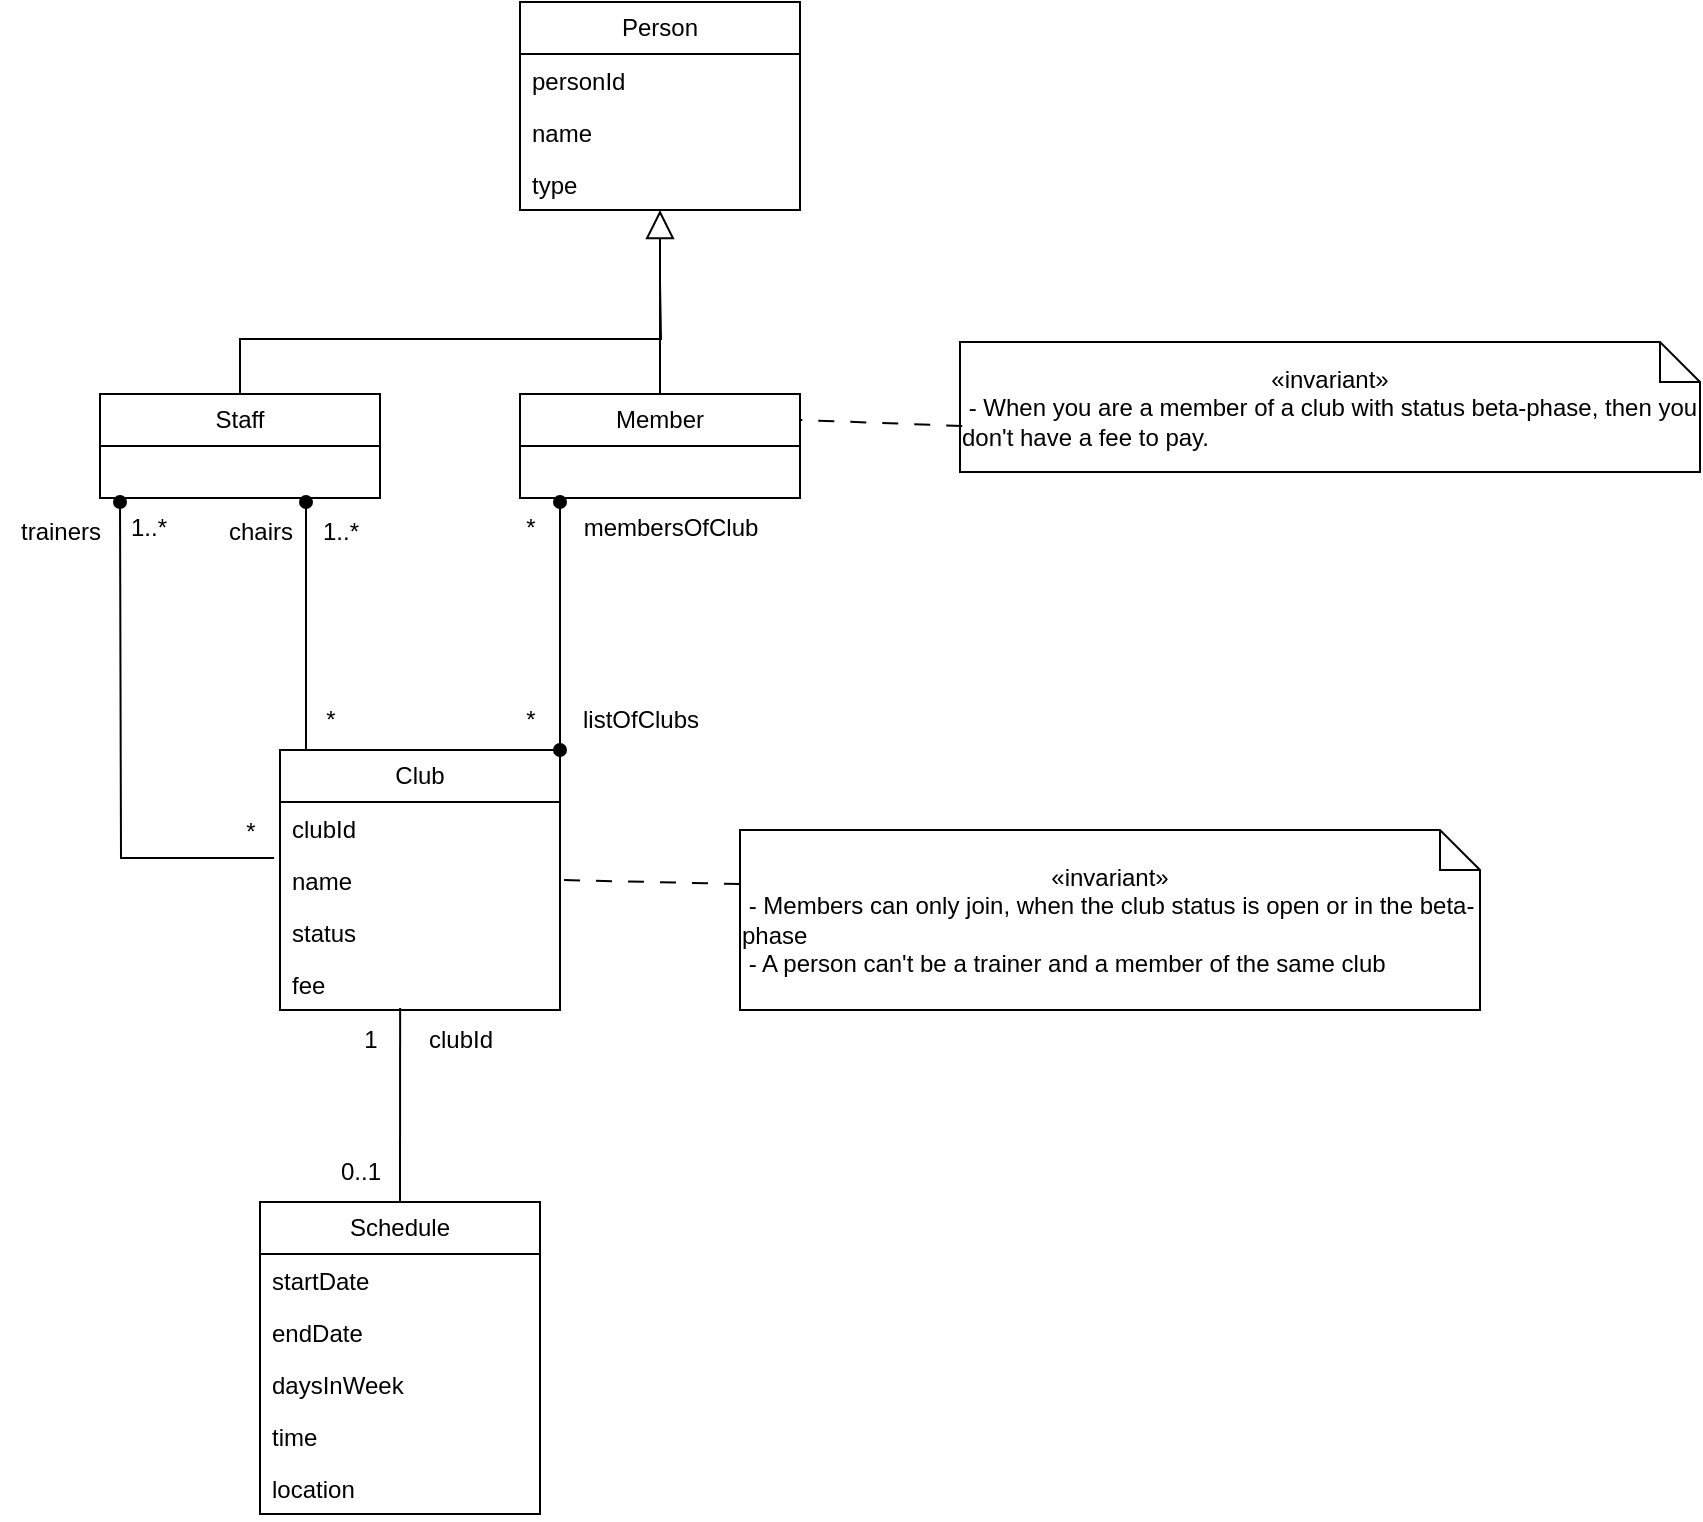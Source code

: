 <mxfile version="21.4.0" type="device">
  <diagram name="Seite-1" id="PuUvwu1YvjgNKgVuXKM4">
    <mxGraphModel dx="2261" dy="1876" grid="1" gridSize="10" guides="1" tooltips="1" connect="1" arrows="1" fold="1" page="1" pageScale="1" pageWidth="827" pageHeight="1169" math="0" shadow="0">
      <root>
        <mxCell id="0" />
        <mxCell id="1" parent="0" />
        <mxCell id="EMkJ6KNOxDelHF8I2zOZ-5" value="" style="edgeStyle=orthogonalEdgeStyle;rounded=0;orthogonalLoop=1;jettySize=auto;html=1;endArrow=block;endFill=0;endSize=12;exitX=0.5;exitY=0;exitDx=0;exitDy=0;" parent="1" source="9dghq6FsNL-RzNGUjoit-1" target="EMkJ6KNOxDelHF8I2zOZ-1" edge="1">
          <mxGeometry relative="1" as="geometry" />
        </mxCell>
        <mxCell id="9dghq6FsNL-RzNGUjoit-1" value="Member" style="swimlane;fontStyle=0;childLayout=stackLayout;horizontal=1;startSize=26;fillColor=none;horizontalStack=0;resizeParent=1;resizeParentMax=0;resizeLast=0;collapsible=1;marginBottom=0;whiteSpace=wrap;html=1;" parent="1" vertex="1">
          <mxGeometry x="100" y="46" width="140" height="52" as="geometry" />
        </mxCell>
        <mxCell id="9dghq6FsNL-RzNGUjoit-5" value="Club" style="swimlane;fontStyle=0;childLayout=stackLayout;horizontal=1;startSize=26;fillColor=none;horizontalStack=0;resizeParent=1;resizeParentMax=0;resizeLast=0;collapsible=1;marginBottom=0;whiteSpace=wrap;html=1;" parent="1" vertex="1">
          <mxGeometry x="-20" y="224" width="140" height="130" as="geometry" />
        </mxCell>
        <mxCell id="9dghq6FsNL-RzNGUjoit-6" value="clubId" style="text;strokeColor=none;fillColor=none;align=left;verticalAlign=top;spacingLeft=4;spacingRight=4;overflow=hidden;rotatable=0;points=[[0,0.5],[1,0.5]];portConstraint=eastwest;whiteSpace=wrap;html=1;" parent="9dghq6FsNL-RzNGUjoit-5" vertex="1">
          <mxGeometry y="26" width="140" height="26" as="geometry" />
        </mxCell>
        <mxCell id="9dghq6FsNL-RzNGUjoit-7" value="name" style="text;strokeColor=none;fillColor=none;align=left;verticalAlign=top;spacingLeft=4;spacingRight=4;overflow=hidden;rotatable=0;points=[[0,0.5],[1,0.5]];portConstraint=eastwest;whiteSpace=wrap;html=1;" parent="9dghq6FsNL-RzNGUjoit-5" vertex="1">
          <mxGeometry y="52" width="140" height="26" as="geometry" />
        </mxCell>
        <mxCell id="9dghq6FsNL-RzNGUjoit-8" value="status" style="text;strokeColor=none;fillColor=none;align=left;verticalAlign=top;spacingLeft=4;spacingRight=4;overflow=hidden;rotatable=0;points=[[0,0.5],[1,0.5]];portConstraint=eastwest;whiteSpace=wrap;html=1;" parent="9dghq6FsNL-RzNGUjoit-5" vertex="1">
          <mxGeometry y="78" width="140" height="26" as="geometry" />
        </mxCell>
        <mxCell id="9dghq6FsNL-RzNGUjoit-19" value="fee" style="text;strokeColor=none;fillColor=none;align=left;verticalAlign=top;spacingLeft=4;spacingRight=4;overflow=hidden;rotatable=0;points=[[0,0.5],[1,0.5]];portConstraint=eastwest;whiteSpace=wrap;html=1;" parent="9dghq6FsNL-RzNGUjoit-5" vertex="1">
          <mxGeometry y="104" width="140" height="26" as="geometry" />
        </mxCell>
        <mxCell id="9dghq6FsNL-RzNGUjoit-9" value="Schedule" style="swimlane;fontStyle=0;childLayout=stackLayout;horizontal=1;startSize=26;fillColor=none;horizontalStack=0;resizeParent=1;resizeParentMax=0;resizeLast=0;collapsible=1;marginBottom=0;whiteSpace=wrap;html=1;" parent="1" vertex="1">
          <mxGeometry x="-30" y="450" width="140" height="156" as="geometry" />
        </mxCell>
        <mxCell id="9dghq6FsNL-RzNGUjoit-10" value="startDate" style="text;strokeColor=none;fillColor=none;align=left;verticalAlign=top;spacingLeft=4;spacingRight=4;overflow=hidden;rotatable=0;points=[[0,0.5],[1,0.5]];portConstraint=eastwest;whiteSpace=wrap;html=1;" parent="9dghq6FsNL-RzNGUjoit-9" vertex="1">
          <mxGeometry y="26" width="140" height="26" as="geometry" />
        </mxCell>
        <mxCell id="nvKo09IDnFG-mJRPMklA-1" value="endDate" style="text;strokeColor=none;fillColor=none;align=left;verticalAlign=top;spacingLeft=4;spacingRight=4;overflow=hidden;rotatable=0;points=[[0,0.5],[1,0.5]];portConstraint=eastwest;whiteSpace=wrap;html=1;" parent="9dghq6FsNL-RzNGUjoit-9" vertex="1">
          <mxGeometry y="52" width="140" height="26" as="geometry" />
        </mxCell>
        <mxCell id="9dghq6FsNL-RzNGUjoit-11" value="daysInWeek" style="text;strokeColor=none;fillColor=none;align=left;verticalAlign=top;spacingLeft=4;spacingRight=4;overflow=hidden;rotatable=0;points=[[0,0.5],[1,0.5]];portConstraint=eastwest;whiteSpace=wrap;html=1;" parent="9dghq6FsNL-RzNGUjoit-9" vertex="1">
          <mxGeometry y="78" width="140" height="26" as="geometry" />
        </mxCell>
        <mxCell id="9dghq6FsNL-RzNGUjoit-12" value="time" style="text;strokeColor=none;fillColor=none;align=left;verticalAlign=top;spacingLeft=4;spacingRight=4;overflow=hidden;rotatable=0;points=[[0,0.5],[1,0.5]];portConstraint=eastwest;whiteSpace=wrap;html=1;" parent="9dghq6FsNL-RzNGUjoit-9" vertex="1">
          <mxGeometry y="104" width="140" height="26" as="geometry" />
        </mxCell>
        <mxCell id="9dghq6FsNL-RzNGUjoit-33" value="location" style="text;strokeColor=none;fillColor=none;align=left;verticalAlign=top;spacingLeft=4;spacingRight=4;overflow=hidden;rotatable=0;points=[[0,0.5],[1,0.5]];portConstraint=eastwest;whiteSpace=wrap;html=1;" parent="9dghq6FsNL-RzNGUjoit-9" vertex="1">
          <mxGeometry y="130" width="140" height="26" as="geometry" />
        </mxCell>
        <mxCell id="9dghq6FsNL-RzNGUjoit-17" value="" style="endArrow=none;html=1;rounded=0;entryX=0.093;entryY=0;entryDx=0;entryDy=0;endFill=0;startArrow=oval;startFill=1;entryPerimeter=0;" parent="1" target="9dghq6FsNL-RzNGUjoit-5" edge="1">
          <mxGeometry relative="1" as="geometry">
            <mxPoint x="-7" y="100" as="sourcePoint" />
            <mxPoint x="507.06" y="108.94" as="targetPoint" />
          </mxGeometry>
        </mxCell>
        <mxCell id="9dghq6FsNL-RzNGUjoit-18" value="listOfClubs" style="text;html=1;align=center;verticalAlign=middle;resizable=0;points=[];autosize=1;strokeColor=none;fillColor=none;" parent="1" vertex="1">
          <mxGeometry x="120" y="194" width="80" height="30" as="geometry" />
        </mxCell>
        <mxCell id="9dghq6FsNL-RzNGUjoit-21" value="*" style="text;html=1;align=center;verticalAlign=middle;resizable=0;points=[];autosize=1;strokeColor=none;fillColor=none;" parent="1" vertex="1">
          <mxGeometry x="90" y="98" width="30" height="30" as="geometry" />
        </mxCell>
        <mxCell id="9dghq6FsNL-RzNGUjoit-22" value="*" style="text;html=1;align=center;verticalAlign=middle;resizable=0;points=[];autosize=1;strokeColor=none;fillColor=none;" parent="1" vertex="1">
          <mxGeometry x="90" y="194" width="30" height="30" as="geometry" />
        </mxCell>
        <mxCell id="9dghq6FsNL-RzNGUjoit-23" value="" style="endArrow=oval;html=1;rounded=0;entryX=1;entryY=0;entryDx=0;entryDy=0;startArrow=oval;startFill=1;endFill=1;" parent="1" target="9dghq6FsNL-RzNGUjoit-5" edge="1">
          <mxGeometry relative="1" as="geometry">
            <mxPoint x="120" y="100" as="sourcePoint" />
            <mxPoint x="508.04" y="222.99" as="targetPoint" />
          </mxGeometry>
        </mxCell>
        <mxCell id="9dghq6FsNL-RzNGUjoit-24" value="trainers" style="text;html=1;align=center;verticalAlign=middle;resizable=0;points=[];autosize=1;strokeColor=none;fillColor=none;" parent="1" vertex="1">
          <mxGeometry x="-160" y="100" width="60" height="30" as="geometry" />
        </mxCell>
        <mxCell id="9dghq6FsNL-RzNGUjoit-25" value="1..*" style="text;html=1;align=center;verticalAlign=middle;resizable=0;points=[];autosize=1;strokeColor=none;fillColor=none;" parent="1" vertex="1">
          <mxGeometry x="-10" y="100" width="40" height="30" as="geometry" />
        </mxCell>
        <mxCell id="9dghq6FsNL-RzNGUjoit-26" value="*" style="text;html=1;align=center;verticalAlign=middle;resizable=0;points=[];autosize=1;strokeColor=none;fillColor=none;" parent="1" vertex="1">
          <mxGeometry x="-10" y="194" width="30" height="30" as="geometry" />
        </mxCell>
        <mxCell id="9dghq6FsNL-RzNGUjoit-27" value="membersOfClub" style="text;html=1;align=center;verticalAlign=middle;resizable=0;points=[];autosize=1;strokeColor=none;fillColor=none;" parent="1" vertex="1">
          <mxGeometry x="120" y="98" width="110" height="30" as="geometry" />
        </mxCell>
        <mxCell id="9dghq6FsNL-RzNGUjoit-29" style="rounded=0;orthogonalLoop=1;jettySize=auto;html=1;exitX=0.5;exitY=0;exitDx=0;exitDy=0;endArrow=none;endFill=0;entryX=0.429;entryY=0.962;entryDx=0;entryDy=0;entryPerimeter=0;" parent="1" source="9dghq6FsNL-RzNGUjoit-9" target="9dghq6FsNL-RzNGUjoit-19" edge="1">
          <mxGeometry relative="1" as="geometry">
            <mxPoint x="40" y="360" as="targetPoint" />
          </mxGeometry>
        </mxCell>
        <mxCell id="9dghq6FsNL-RzNGUjoit-30" value="0..1" style="text;html=1;align=center;verticalAlign=middle;resizable=0;points=[];autosize=1;strokeColor=none;fillColor=none;" parent="1" vertex="1">
          <mxGeometry y="420" width="40" height="30" as="geometry" />
        </mxCell>
        <mxCell id="9dghq6FsNL-RzNGUjoit-31" value="1" style="text;html=1;align=center;verticalAlign=middle;resizable=0;points=[];autosize=1;strokeColor=none;fillColor=none;" parent="1" vertex="1">
          <mxGeometry x="10" y="354" width="30" height="30" as="geometry" />
        </mxCell>
        <mxCell id="9dghq6FsNL-RzNGUjoit-32" value="clubId" style="text;html=1;align=center;verticalAlign=middle;resizable=0;points=[];autosize=1;strokeColor=none;fillColor=none;" parent="1" vertex="1">
          <mxGeometry x="40" y="354" width="60" height="30" as="geometry" />
        </mxCell>
        <mxCell id="e8esufQxgk4ulArJOHBm-1" value="&lt;div style=&quot;&quot;&gt;&lt;div&gt;«invariant»&lt;/div&gt;&lt;div style=&quot;text-align: left;&quot;&gt;&amp;nbsp;- Members can only join, when the club status is open or in the beta-phase&lt;/div&gt;&lt;div style=&quot;text-align: left;&quot;&gt;&amp;nbsp;- A person can&#39;t be a trainer and a member of the same club&lt;/div&gt;&lt;/div&gt;" style="shape=note;size=20;whiteSpace=wrap;html=1;" parent="1" vertex="1">
          <mxGeometry x="210" y="264" width="370" height="90" as="geometry" />
        </mxCell>
        <mxCell id="e8esufQxgk4ulArJOHBm-3" style="rounded=0;orthogonalLoop=1;jettySize=auto;html=1;exitX=0;exitY=0.3;exitDx=0;exitDy=0;endArrow=none;endFill=0;exitPerimeter=0;entryX=1;entryY=0.5;entryDx=0;entryDy=0;dashed=1;dashPattern=8 8;" parent="1" source="e8esufQxgk4ulArJOHBm-1" target="9dghq6FsNL-RzNGUjoit-7" edge="1">
          <mxGeometry relative="1" as="geometry">
            <mxPoint x="480" y="335" as="sourcePoint" />
            <mxPoint x="650" y="260" as="targetPoint" />
          </mxGeometry>
        </mxCell>
        <mxCell id="e8esufQxgk4ulArJOHBm-4" value="&lt;div style=&quot;&quot;&gt;&lt;span style=&quot;background-color: initial;&quot;&gt;«invariant»&lt;/span&gt;&lt;/div&gt;&lt;div style=&quot;text-align: left;&quot;&gt;&lt;span style=&quot;background-color: initial;&quot;&gt;&amp;nbsp;-&amp;nbsp;&lt;/span&gt;When you are a member of a club with status&amp;nbsp;beta-phase&lt;span style=&quot;background-color: initial;&quot;&gt;, then you don&#39;t have a fee to pay.&lt;/span&gt;&lt;/div&gt;" style="shape=note;size=20;whiteSpace=wrap;html=1;" parent="1" vertex="1">
          <mxGeometry x="320" y="20" width="370" height="65" as="geometry" />
        </mxCell>
        <mxCell id="e8esufQxgk4ulArJOHBm-5" style="rounded=0;orthogonalLoop=1;jettySize=auto;html=1;exitX=0.003;exitY=0.646;exitDx=0;exitDy=0;endArrow=none;endFill=0;exitPerimeter=0;entryX=1;entryY=0.25;entryDx=0;entryDy=0;dashed=1;dashPattern=8 8;" parent="1" source="e8esufQxgk4ulArJOHBm-4" target="9dghq6FsNL-RzNGUjoit-1" edge="1">
          <mxGeometry relative="1" as="geometry">
            <mxPoint x="18" y="468" as="sourcePoint" />
            <mxPoint x="164.96" y="100.002" as="targetPoint" />
          </mxGeometry>
        </mxCell>
        <mxCell id="e8esufQxgk4ulArJOHBm-8" value="" style="endArrow=none;html=1;entryX=-0.021;entryY=0.077;entryDx=0;entryDy=0;startArrow=oval;startFill=1;entryPerimeter=0;jumpStyle=none;rounded=0;edgeStyle=orthogonalEdgeStyle;" parent="1" target="9dghq6FsNL-RzNGUjoit-7" edge="1">
          <mxGeometry relative="1" as="geometry">
            <mxPoint x="-100" y="100" as="sourcePoint" />
            <mxPoint x="490" y="260" as="targetPoint" />
          </mxGeometry>
        </mxCell>
        <mxCell id="e8esufQxgk4ulArJOHBm-9" value="chairs" style="text;html=1;align=center;verticalAlign=middle;resizable=0;points=[];autosize=1;strokeColor=none;fillColor=none;" parent="1" vertex="1">
          <mxGeometry x="-60" y="100" width="60" height="30" as="geometry" />
        </mxCell>
        <mxCell id="e8esufQxgk4ulArJOHBm-10" value="1..*" style="text;html=1;align=center;verticalAlign=middle;resizable=0;points=[];autosize=1;strokeColor=none;fillColor=none;" parent="1" vertex="1">
          <mxGeometry x="-106" y="98" width="40" height="30" as="geometry" />
        </mxCell>
        <mxCell id="e8esufQxgk4ulArJOHBm-11" value="*" style="text;html=1;align=center;verticalAlign=middle;resizable=0;points=[];autosize=1;strokeColor=none;fillColor=none;" parent="1" vertex="1">
          <mxGeometry x="-50" y="250" width="30" height="30" as="geometry" />
        </mxCell>
        <mxCell id="EMkJ6KNOxDelHF8I2zOZ-1" value="Person" style="swimlane;fontStyle=0;childLayout=stackLayout;horizontal=1;startSize=26;fillColor=none;horizontalStack=0;resizeParent=1;resizeParentMax=0;resizeLast=0;collapsible=1;marginBottom=0;whiteSpace=wrap;html=1;" parent="1" vertex="1">
          <mxGeometry x="100" y="-150" width="140" height="104" as="geometry" />
        </mxCell>
        <mxCell id="EMkJ6KNOxDelHF8I2zOZ-2" value="personId" style="text;strokeColor=none;fillColor=none;align=left;verticalAlign=top;spacingLeft=4;spacingRight=4;overflow=hidden;rotatable=0;points=[[0,0.5],[1,0.5]];portConstraint=eastwest;whiteSpace=wrap;html=1;" parent="EMkJ6KNOxDelHF8I2zOZ-1" vertex="1">
          <mxGeometry y="26" width="140" height="26" as="geometry" />
        </mxCell>
        <mxCell id="EMkJ6KNOxDelHF8I2zOZ-3" value="name" style="text;strokeColor=none;fillColor=none;align=left;verticalAlign=top;spacingLeft=4;spacingRight=4;overflow=hidden;rotatable=0;points=[[0,0.5],[1,0.5]];portConstraint=eastwest;whiteSpace=wrap;html=1;" parent="EMkJ6KNOxDelHF8I2zOZ-1" vertex="1">
          <mxGeometry y="52" width="140" height="26" as="geometry" />
        </mxCell>
        <mxCell id="EMkJ6KNOxDelHF8I2zOZ-4" value="type" style="text;strokeColor=none;fillColor=none;align=left;verticalAlign=top;spacingLeft=4;spacingRight=4;overflow=hidden;rotatable=0;points=[[0,0.5],[1,0.5]];portConstraint=eastwest;whiteSpace=wrap;html=1;" parent="EMkJ6KNOxDelHF8I2zOZ-1" vertex="1">
          <mxGeometry y="78" width="140" height="26" as="geometry" />
        </mxCell>
        <mxCell id="EMkJ6KNOxDelHF8I2zOZ-10" style="edgeStyle=orthogonalEdgeStyle;rounded=0;orthogonalLoop=1;jettySize=auto;html=1;exitX=0.5;exitY=0;exitDx=0;exitDy=0;endArrow=none;endFill=0;" parent="1" source="EMkJ6KNOxDelHF8I2zOZ-6" edge="1">
          <mxGeometry relative="1" as="geometry">
            <mxPoint x="170" y="-10" as="targetPoint" />
          </mxGeometry>
        </mxCell>
        <mxCell id="EMkJ6KNOxDelHF8I2zOZ-6" value="Staff" style="swimlane;fontStyle=0;childLayout=stackLayout;horizontal=1;startSize=26;fillColor=none;horizontalStack=0;resizeParent=1;resizeParentMax=0;resizeLast=0;collapsible=1;marginBottom=0;whiteSpace=wrap;html=1;" parent="1" vertex="1">
          <mxGeometry x="-110" y="46" width="140" height="52" as="geometry" />
        </mxCell>
      </root>
    </mxGraphModel>
  </diagram>
</mxfile>
